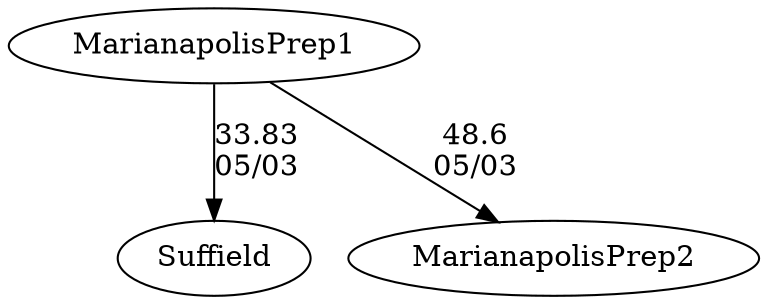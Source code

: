 digraph girls1foursMarianapolisPrep1 {MarianapolisPrep1 [URL="girls1foursMarianapolisPrep1MarianapolisPrep1.html"];Suffield [URL="girls1foursMarianapolisPrep1Suffield.html"];MarianapolisPrep2 [URL="girls1foursMarianapolisPrep1MarianapolisPrep2.html"];MarianapolisPrep1 -> Suffield[label="33.83
05/03", weight="67", tooltip="NEIRA Boys & Girls Fours,Marianapolis and Suffield			
Distance: 1500 m Conditions: Glass-like conditions throughout.
None", URL="http://www.row2k.com/results/resultspage.cfm?UID=450F8F9D037C2B753E12004147BF32C9&cat=5", random="random"]; 
MarianapolisPrep1 -> MarianapolisPrep2[label="48.6
05/03", weight="52", tooltip="NEIRA Boys & Girls Fours,Marianapolis and Suffield			
Distance: 1500 m Conditions: Glass-like conditions throughout.
None", URL="http://www.row2k.com/results/resultspage.cfm?UID=450F8F9D037C2B753E12004147BF32C9&cat=5", random="random"]}
